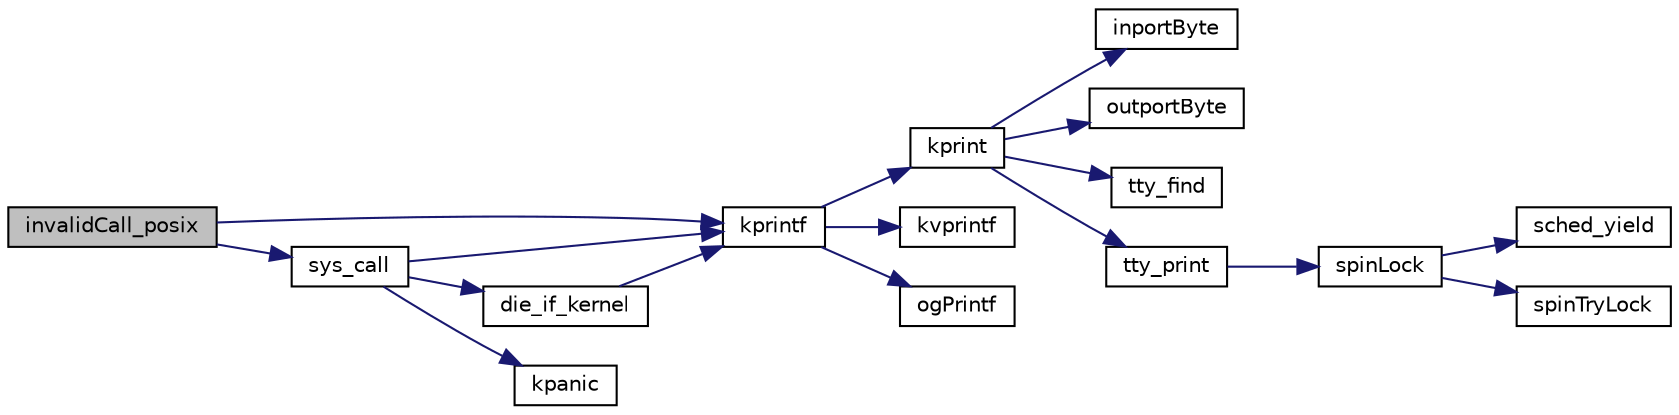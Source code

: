 digraph "invalidCall_posix"
{
 // LATEX_PDF_SIZE
  edge [fontname="Helvetica",fontsize="10",labelfontname="Helvetica",labelfontsize="10"];
  node [fontname="Helvetica",fontsize="10",shape=record];
  rankdir="LR";
  Node1 [label="invalidCall_posix",height=0.2,width=0.4,color="black", fillcolor="grey75", style="filled", fontcolor="black",tooltip=" "];
  Node1 -> Node2 [color="midnightblue",fontsize="10",style="solid",fontname="Helvetica"];
  Node2 [label="kprintf",height=0.2,width=0.4,color="black", fillcolor="white", style="filled",URL="$kprintf_8h.html#a20b56810edb62a6fe59917015c30848f",tooltip=" "];
  Node2 -> Node3 [color="midnightblue",fontsize="10",style="solid",fontname="Helvetica"];
  Node3 [label="kprint",height=0.2,width=0.4,color="black", fillcolor="white", style="filled",URL="$video_8h.html#a5429378b96a24fadfd2d1f8d777eb95a",tooltip=" "];
  Node3 -> Node4 [color="midnightblue",fontsize="10",style="solid",fontname="Helvetica"];
  Node4 [label="inportByte",height=0.2,width=0.4,color="black", fillcolor="white", style="filled",URL="$io_8h.html#a77b934268de1b3ecdcf3f275413b3108",tooltip="input one byte from specified port"];
  Node3 -> Node5 [color="midnightblue",fontsize="10",style="solid",fontname="Helvetica"];
  Node5 [label="outportByte",height=0.2,width=0.4,color="black", fillcolor="white", style="filled",URL="$io_8h.html#a8acc1a06073db2e7b92ffbd00fbd0cf1",tooltip="outputut one byte to specified port"];
  Node3 -> Node6 [color="midnightblue",fontsize="10",style="solid",fontname="Helvetica"];
  Node6 [label="tty_find",height=0.2,width=0.4,color="black", fillcolor="white", style="filled",URL="$tty_8h.html#a4f96ccac7e60296ef496008d8cbed0ff",tooltip=" "];
  Node3 -> Node7 [color="midnightblue",fontsize="10",style="solid",fontname="Helvetica"];
  Node7 [label="tty_print",height=0.2,width=0.4,color="black", fillcolor="white", style="filled",URL="$tty_8h.html#ad96f57a7c113d3cfa76ee5fed6de33c0",tooltip=" "];
  Node7 -> Node8 [color="midnightblue",fontsize="10",style="solid",fontname="Helvetica"];
  Node8 [label="spinLock",height=0.2,width=0.4,color="black", fillcolor="white", style="filled",URL="$armv6_2spinlock_8c.html#a71f03d2ba55111c715b6068254847a53",tooltip=" "];
  Node8 -> Node9 [color="midnightblue",fontsize="10",style="solid",fontname="Helvetica"];
  Node9 [label="sched_yield",height=0.2,width=0.4,color="black", fillcolor="white", style="filled",URL="$armv6_2sched_8c.html#a08933fe6d593a1c78b9080359f15a0b7",tooltip=" "];
  Node8 -> Node10 [color="midnightblue",fontsize="10",style="solid",fontname="Helvetica"];
  Node10 [label="spinTryLock",height=0.2,width=0.4,color="black", fillcolor="white", style="filled",URL="$armv6_2spinlock_8c.html#a740766af5da58616f700fffab6768a78",tooltip=" "];
  Node2 -> Node11 [color="midnightblue",fontsize="10",style="solid",fontname="Helvetica"];
  Node11 [label="kvprintf",height=0.2,width=0.4,color="black", fillcolor="white", style="filled",URL="$kprintf_8c.html#a3093cdac4668a4ccffdd7f77270888b7",tooltip=" "];
  Node2 -> Node12 [color="midnightblue",fontsize="10",style="solid",fontname="Helvetica"];
  Node12 [label="ogPrintf",height=0.2,width=0.4,color="black", fillcolor="white", style="filled",URL="$kprintf_8h.html#a3b4a66bf1f6583e65660f281b6014aa1",tooltip=" "];
  Node1 -> Node13 [color="midnightblue",fontsize="10",style="solid",fontname="Helvetica"];
  Node13 [label="sys_call",height=0.2,width=0.4,color="black", fillcolor="white", style="filled",URL="$syscall_8h.html#ab47807607e76a25f1af877bff76e5cd3",tooltip=" "];
  Node13 -> Node14 [color="midnightblue",fontsize="10",style="solid",fontname="Helvetica"];
  Node14 [label="die_if_kernel",height=0.2,width=0.4,color="black", fillcolor="white", style="filled",URL="$trap_8c.html#a62b4617f9a2800b1e9baf8d6f93835bd",tooltip=" "];
  Node14 -> Node2 [color="midnightblue",fontsize="10",style="solid",fontname="Helvetica"];
  Node13 -> Node15 [color="midnightblue",fontsize="10",style="solid",fontname="Helvetica"];
  Node15 [label="kpanic",height=0.2,width=0.4,color="black", fillcolor="white", style="filled",URL="$armv6_2kpanic_8c.html#adb9a182aa071791a306163d50d653deb",tooltip="print panic message and halt system"];
  Node13 -> Node2 [color="midnightblue",fontsize="10",style="solid",fontname="Helvetica"];
}
